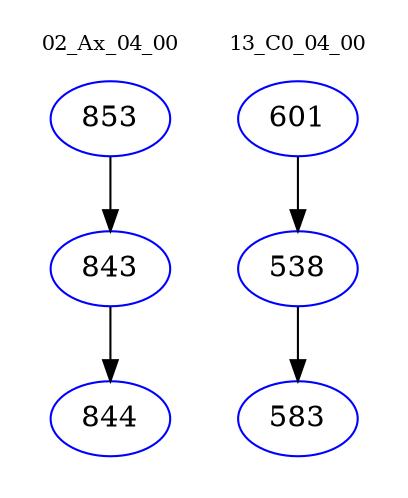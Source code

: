 digraph{
subgraph cluster_0 {
color = white
label = "02_Ax_04_00";
fontsize=10;
T0_853 [label="853", color="blue"]
T0_853 -> T0_843 [color="black"]
T0_843 [label="843", color="blue"]
T0_843 -> T0_844 [color="black"]
T0_844 [label="844", color="blue"]
}
subgraph cluster_1 {
color = white
label = "13_C0_04_00";
fontsize=10;
T1_601 [label="601", color="blue"]
T1_601 -> T1_538 [color="black"]
T1_538 [label="538", color="blue"]
T1_538 -> T1_583 [color="black"]
T1_583 [label="583", color="blue"]
}
}
